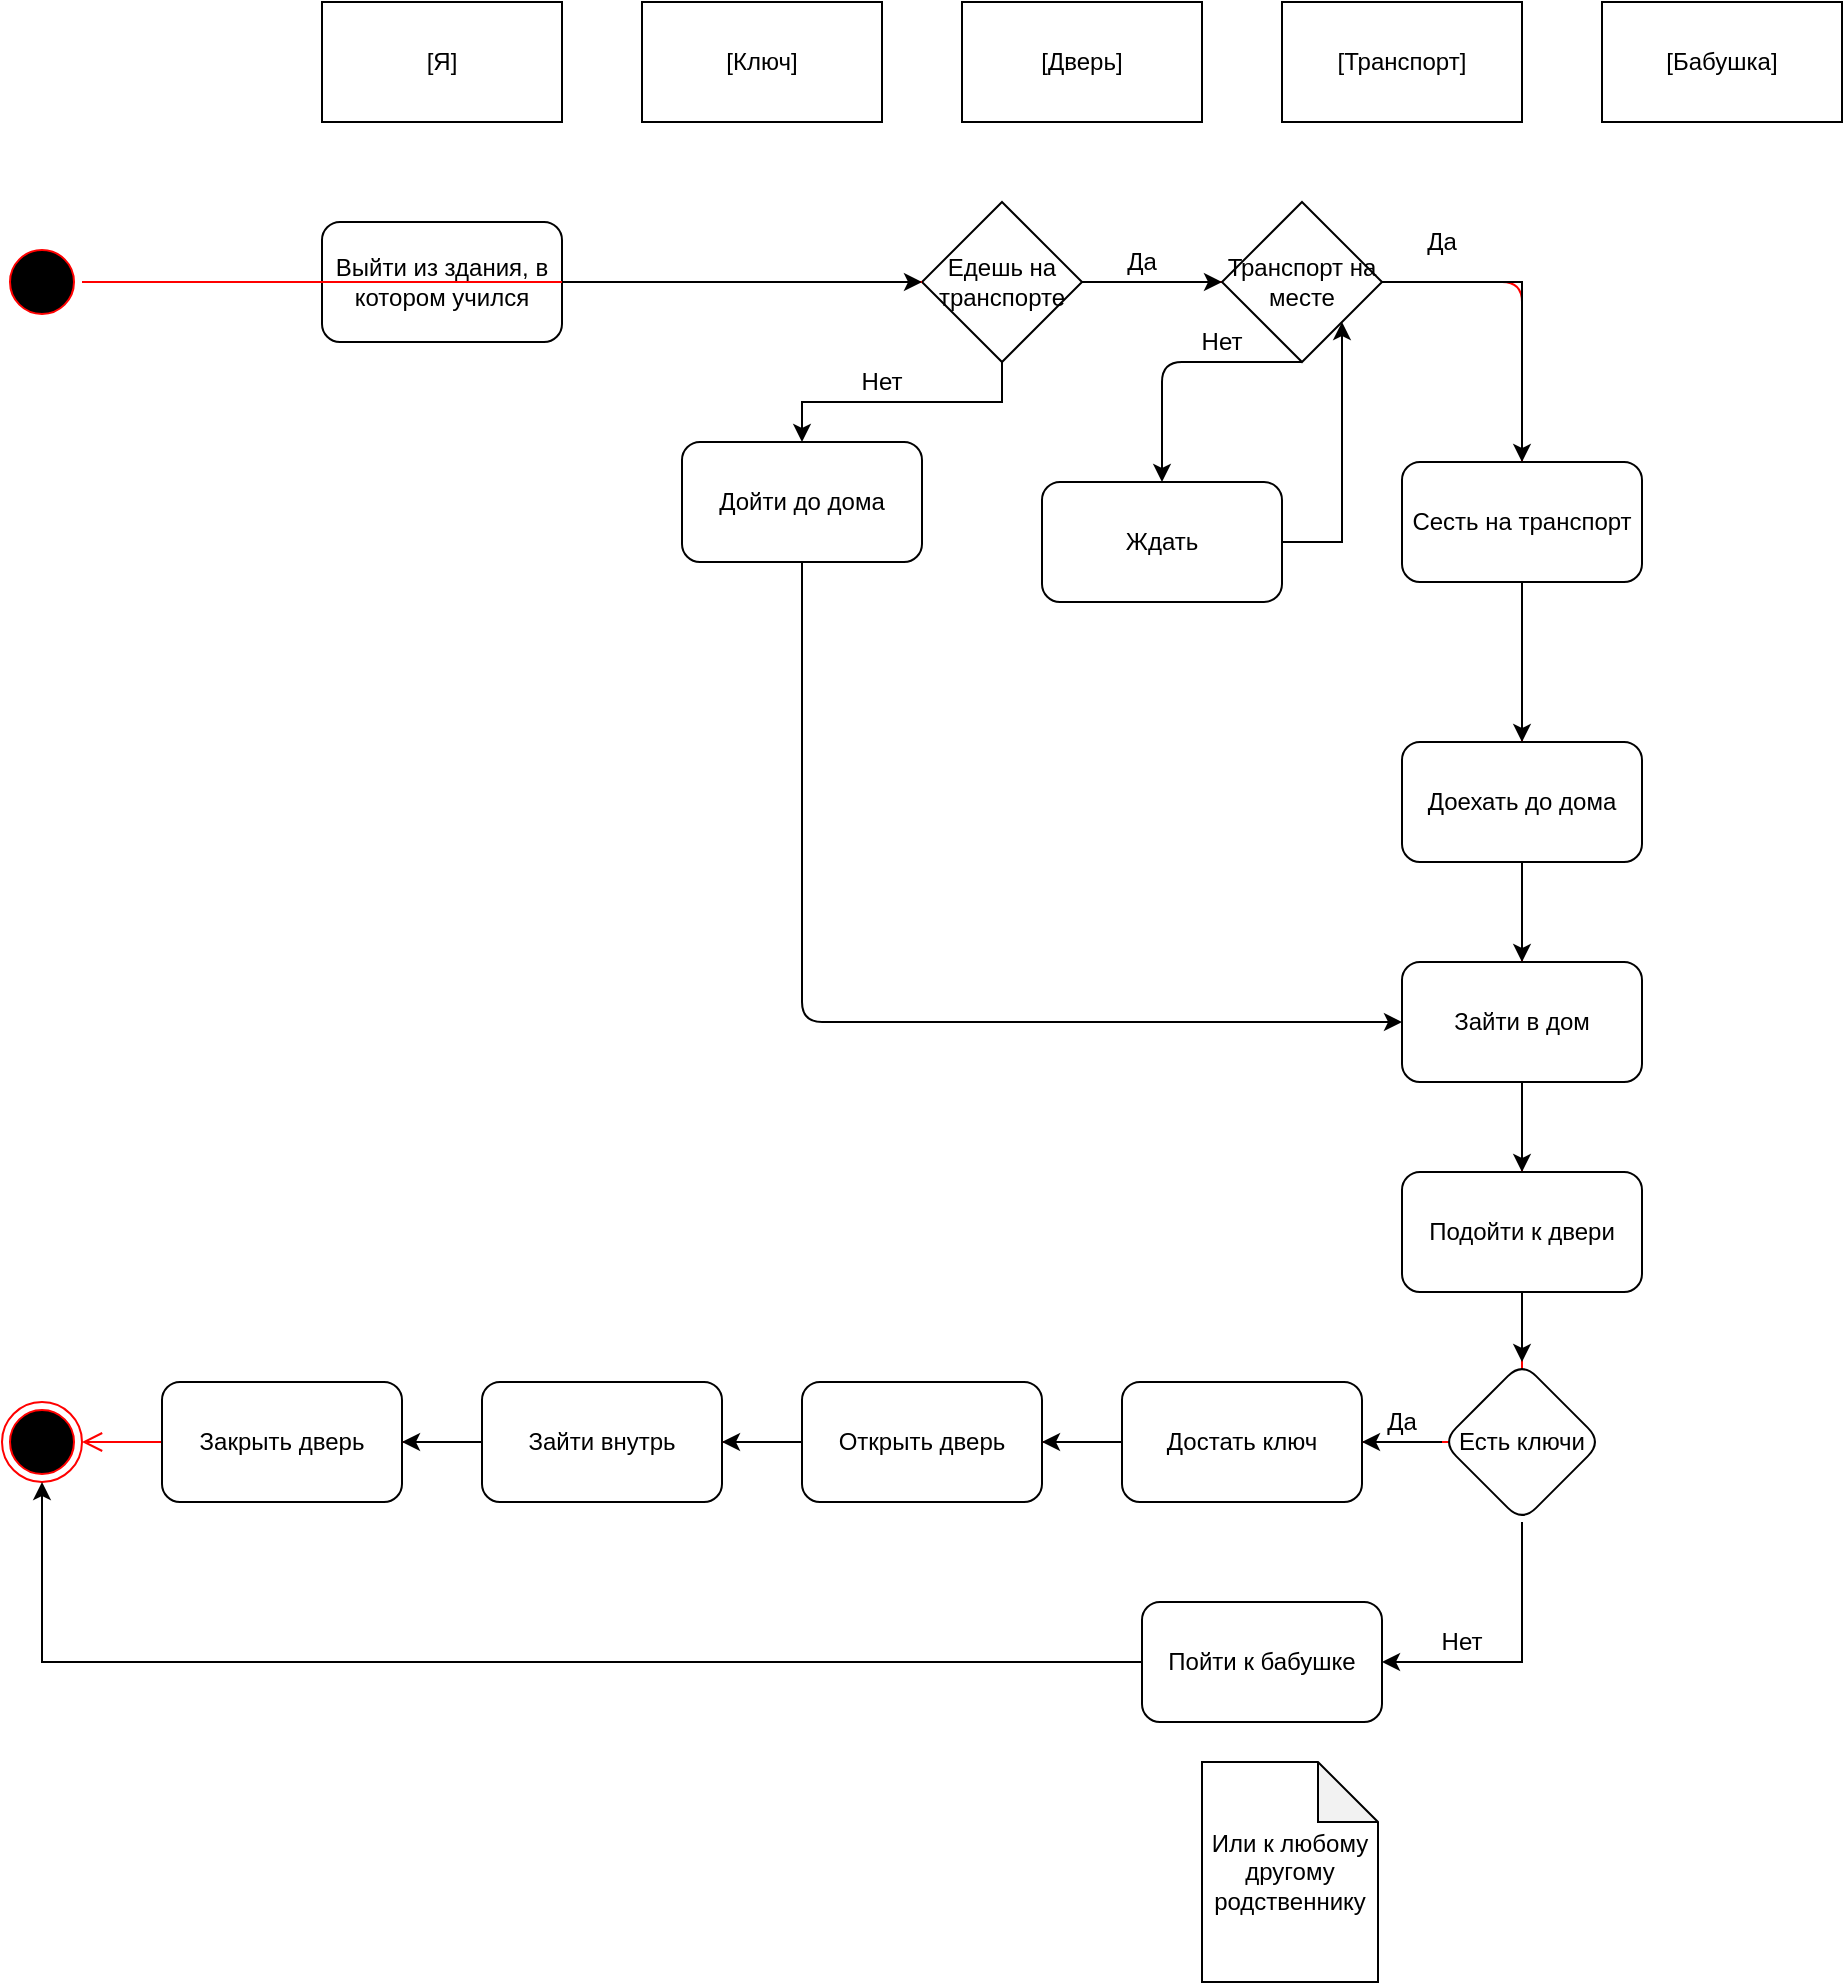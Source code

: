 <mxfile version="15.0.6" type="github">
  <diagram id="ICjM2WNMnIkS6W4uPm5E" name="Page-1">
    <mxGraphModel dx="2249" dy="794" grid="1" gridSize="10" guides="1" tooltips="1" connect="1" arrows="1" fold="1" page="1" pageScale="1" pageWidth="827" pageHeight="1169" math="0" shadow="0">
      <root>
        <mxCell id="0" />
        <mxCell id="1" parent="0" />
        <mxCell id="NvF1P_EfsN7aeIVcrB6s-1" value="" style="ellipse;html=1;shape=startState;fillColor=#000000;strokeColor=#ff0000;" vertex="1" parent="1">
          <mxGeometry x="-40" y="120" width="40" height="40" as="geometry" />
        </mxCell>
        <mxCell id="NvF1P_EfsN7aeIVcrB6s-2" value="" style="edgeStyle=orthogonalEdgeStyle;html=1;verticalAlign=bottom;endArrow=open;endSize=8;strokeColor=#ff0000;startArrow=none;" edge="1" source="NvF1P_EfsN7aeIVcrB6s-10" parent="1" target="NvF1P_EfsN7aeIVcrB6s-4">
          <mxGeometry relative="1" as="geometry">
            <mxPoint x="175" y="220" as="targetPoint" />
            <Array as="points">
              <mxPoint x="720" y="140" />
              <mxPoint x="720" y="720" />
              <mxPoint x="-20" y="720" />
            </Array>
          </mxGeometry>
        </mxCell>
        <mxCell id="NvF1P_EfsN7aeIVcrB6s-4" value="" style="ellipse;html=1;shape=endState;fillColor=#000000;strokeColor=#ff0000;" vertex="1" parent="1">
          <mxGeometry x="-40" y="700" width="40" height="40" as="geometry" />
        </mxCell>
        <mxCell id="NvF1P_EfsN7aeIVcrB6s-5" value="[Я]" style="rounded=0;whiteSpace=wrap;html=1;" vertex="1" parent="1">
          <mxGeometry x="120" width="120" height="60" as="geometry" />
        </mxCell>
        <mxCell id="NvF1P_EfsN7aeIVcrB6s-6" value="[Ключ]" style="rounded=0;whiteSpace=wrap;html=1;" vertex="1" parent="1">
          <mxGeometry x="280" width="120" height="60" as="geometry" />
        </mxCell>
        <mxCell id="NvF1P_EfsN7aeIVcrB6s-7" value="[Дверь]" style="rounded=0;whiteSpace=wrap;html=1;" vertex="1" parent="1">
          <mxGeometry x="440" width="120" height="60" as="geometry" />
        </mxCell>
        <mxCell id="NvF1P_EfsN7aeIVcrB6s-8" value="Выйти из здания, в котором учился" style="rounded=1;whiteSpace=wrap;html=1;" vertex="1" parent="1">
          <mxGeometry x="120" y="110" width="120" height="60" as="geometry" />
        </mxCell>
        <mxCell id="NvF1P_EfsN7aeIVcrB6s-13" value="" style="edgeStyle=orthogonalEdgeStyle;rounded=0;orthogonalLoop=1;jettySize=auto;html=1;" edge="1" parent="1" source="NvF1P_EfsN7aeIVcrB6s-10" target="NvF1P_EfsN7aeIVcrB6s-18">
          <mxGeometry relative="1" as="geometry">
            <mxPoint x="460" y="270" as="targetPoint" />
          </mxGeometry>
        </mxCell>
        <mxCell id="NvF1P_EfsN7aeIVcrB6s-17" value="" style="edgeStyle=orthogonalEdgeStyle;rounded=0;orthogonalLoop=1;jettySize=auto;html=1;" edge="1" parent="1" source="NvF1P_EfsN7aeIVcrB6s-10" target="NvF1P_EfsN7aeIVcrB6s-25">
          <mxGeometry relative="1" as="geometry">
            <mxPoint x="560" y="140" as="targetPoint" />
          </mxGeometry>
        </mxCell>
        <mxCell id="NvF1P_EfsN7aeIVcrB6s-10" value="Едешь на транспорте" style="rhombus;whiteSpace=wrap;html=1;" vertex="1" parent="1">
          <mxGeometry x="420" y="100" width="80" height="80" as="geometry" />
        </mxCell>
        <mxCell id="NvF1P_EfsN7aeIVcrB6s-11" value="" style="edgeStyle=orthogonalEdgeStyle;html=1;verticalAlign=bottom;endArrow=none;endSize=8;strokeColor=#ff0000;" edge="1" parent="1" source="NvF1P_EfsN7aeIVcrB6s-1" target="NvF1P_EfsN7aeIVcrB6s-10">
          <mxGeometry relative="1" as="geometry">
            <mxPoint x="200" y="650" as="targetPoint" />
            <mxPoint x="200" y="100" as="sourcePoint" />
            <Array as="points" />
          </mxGeometry>
        </mxCell>
        <mxCell id="NvF1P_EfsN7aeIVcrB6s-14" value="Да" style="text;html=1;strokeColor=none;fillColor=none;align=center;verticalAlign=middle;whiteSpace=wrap;rounded=0;" vertex="1" parent="1">
          <mxGeometry x="510" y="120" width="40" height="20" as="geometry" />
        </mxCell>
        <mxCell id="NvF1P_EfsN7aeIVcrB6s-18" value="Дойти до дома" style="rounded=1;whiteSpace=wrap;html=1;" vertex="1" parent="1">
          <mxGeometry x="300" y="220" width="120" height="60" as="geometry" />
        </mxCell>
        <mxCell id="NvF1P_EfsN7aeIVcrB6s-21" value="" style="edgeStyle=orthogonalEdgeStyle;rounded=0;orthogonalLoop=1;jettySize=auto;html=1;exitX=1;exitY=0.5;exitDx=0;exitDy=0;" edge="1" parent="1" source="NvF1P_EfsN7aeIVcrB6s-25" target="NvF1P_EfsN7aeIVcrB6s-20">
          <mxGeometry relative="1" as="geometry">
            <mxPoint x="620" y="170" as="sourcePoint" />
          </mxGeometry>
        </mxCell>
        <mxCell id="NvF1P_EfsN7aeIVcrB6s-24" value="" style="edgeStyle=orthogonalEdgeStyle;rounded=0;orthogonalLoop=1;jettySize=auto;html=1;" edge="1" parent="1" source="NvF1P_EfsN7aeIVcrB6s-20" target="NvF1P_EfsN7aeIVcrB6s-23">
          <mxGeometry relative="1" as="geometry" />
        </mxCell>
        <mxCell id="NvF1P_EfsN7aeIVcrB6s-20" value="Сесть на транспорт" style="whiteSpace=wrap;html=1;rounded=1;" vertex="1" parent="1">
          <mxGeometry x="660" y="230" width="120" height="60" as="geometry" />
        </mxCell>
        <mxCell id="NvF1P_EfsN7aeIVcrB6s-22" value="[Транспорт]" style="rounded=0;whiteSpace=wrap;html=1;" vertex="1" parent="1">
          <mxGeometry x="600" width="120" height="60" as="geometry" />
        </mxCell>
        <mxCell id="NvF1P_EfsN7aeIVcrB6s-23" value="Доехать до дома" style="whiteSpace=wrap;html=1;rounded=1;" vertex="1" parent="1">
          <mxGeometry x="660" y="370" width="120" height="60" as="geometry" />
        </mxCell>
        <mxCell id="NvF1P_EfsN7aeIVcrB6s-25" value="Транспорт на месте" style="rhombus;whiteSpace=wrap;html=1;" vertex="1" parent="1">
          <mxGeometry x="570" y="100" width="80" height="80" as="geometry" />
        </mxCell>
        <mxCell id="NvF1P_EfsN7aeIVcrB6s-26" value="Да" style="text;html=1;strokeColor=none;fillColor=none;align=center;verticalAlign=middle;whiteSpace=wrap;rounded=0;" vertex="1" parent="1">
          <mxGeometry x="660" y="110" width="40" height="20" as="geometry" />
        </mxCell>
        <mxCell id="NvF1P_EfsN7aeIVcrB6s-32" value="" style="edgeStyle=orthogonalEdgeStyle;rounded=0;orthogonalLoop=1;jettySize=auto;html=1;entryX=1;entryY=1;entryDx=0;entryDy=0;" edge="1" parent="1" source="NvF1P_EfsN7aeIVcrB6s-28" target="NvF1P_EfsN7aeIVcrB6s-25">
          <mxGeometry relative="1" as="geometry">
            <mxPoint x="400" y="270" as="targetPoint" />
            <Array as="points">
              <mxPoint x="630" y="270" />
            </Array>
          </mxGeometry>
        </mxCell>
        <mxCell id="NvF1P_EfsN7aeIVcrB6s-28" value="Ждать" style="rounded=1;whiteSpace=wrap;html=1;" vertex="1" parent="1">
          <mxGeometry x="480" y="240" width="120" height="60" as="geometry" />
        </mxCell>
        <mxCell id="NvF1P_EfsN7aeIVcrB6s-29" value="" style="endArrow=classic;html=1;exitX=0.5;exitY=1;exitDx=0;exitDy=0;entryX=0.5;entryY=0;entryDx=0;entryDy=0;" edge="1" parent="1" source="NvF1P_EfsN7aeIVcrB6s-25" target="NvF1P_EfsN7aeIVcrB6s-28">
          <mxGeometry width="50" height="50" relative="1" as="geometry">
            <mxPoint x="390" y="310" as="sourcePoint" />
            <mxPoint x="440" y="260" as="targetPoint" />
            <Array as="points">
              <mxPoint x="540" y="180" />
            </Array>
          </mxGeometry>
        </mxCell>
        <mxCell id="NvF1P_EfsN7aeIVcrB6s-30" value="Нет" style="text;html=1;strokeColor=none;fillColor=none;align=center;verticalAlign=middle;whiteSpace=wrap;rounded=0;" vertex="1" parent="1">
          <mxGeometry x="550" y="160" width="40" height="20" as="geometry" />
        </mxCell>
        <mxCell id="NvF1P_EfsN7aeIVcrB6s-37" value="" style="edgeStyle=orthogonalEdgeStyle;rounded=0;orthogonalLoop=1;jettySize=auto;html=1;" edge="1" parent="1" source="NvF1P_EfsN7aeIVcrB6s-33" target="NvF1P_EfsN7aeIVcrB6s-36">
          <mxGeometry relative="1" as="geometry" />
        </mxCell>
        <mxCell id="NvF1P_EfsN7aeIVcrB6s-33" value="Зайти в дом" style="rounded=1;whiteSpace=wrap;html=1;" vertex="1" parent="1">
          <mxGeometry x="660" y="480" width="120" height="60" as="geometry" />
        </mxCell>
        <mxCell id="NvF1P_EfsN7aeIVcrB6s-34" value="" style="endArrow=classic;html=1;exitX=0.5;exitY=1;exitDx=0;exitDy=0;entryX=0.5;entryY=0;entryDx=0;entryDy=0;" edge="1" parent="1" source="NvF1P_EfsN7aeIVcrB6s-23" target="NvF1P_EfsN7aeIVcrB6s-33">
          <mxGeometry width="50" height="50" relative="1" as="geometry">
            <mxPoint x="390" y="410" as="sourcePoint" />
            <mxPoint x="440" y="360" as="targetPoint" />
          </mxGeometry>
        </mxCell>
        <mxCell id="NvF1P_EfsN7aeIVcrB6s-35" value="" style="endArrow=classic;html=1;exitX=0.5;exitY=1;exitDx=0;exitDy=0;entryX=0;entryY=0.5;entryDx=0;entryDy=0;" edge="1" parent="1" source="NvF1P_EfsN7aeIVcrB6s-18" target="NvF1P_EfsN7aeIVcrB6s-33">
          <mxGeometry width="50" height="50" relative="1" as="geometry">
            <mxPoint x="390" y="410" as="sourcePoint" />
            <mxPoint x="440" y="360" as="targetPoint" />
            <Array as="points">
              <mxPoint x="360" y="510" />
            </Array>
          </mxGeometry>
        </mxCell>
        <mxCell id="NvF1P_EfsN7aeIVcrB6s-53" value="" style="edgeStyle=orthogonalEdgeStyle;rounded=0;orthogonalLoop=1;jettySize=auto;html=1;" edge="1" parent="1" source="NvF1P_EfsN7aeIVcrB6s-36" target="NvF1P_EfsN7aeIVcrB6s-52">
          <mxGeometry relative="1" as="geometry" />
        </mxCell>
        <mxCell id="NvF1P_EfsN7aeIVcrB6s-36" value="Подойти к двери" style="whiteSpace=wrap;html=1;rounded=1;" vertex="1" parent="1">
          <mxGeometry x="660" y="585" width="120" height="60" as="geometry" />
        </mxCell>
        <mxCell id="NvF1P_EfsN7aeIVcrB6s-41" value="" style="edgeStyle=orthogonalEdgeStyle;rounded=0;orthogonalLoop=1;jettySize=auto;html=1;" edge="1" parent="1" source="NvF1P_EfsN7aeIVcrB6s-38" target="NvF1P_EfsN7aeIVcrB6s-40">
          <mxGeometry relative="1" as="geometry" />
        </mxCell>
        <mxCell id="NvF1P_EfsN7aeIVcrB6s-38" value="Достать ключ" style="whiteSpace=wrap;html=1;rounded=1;" vertex="1" parent="1">
          <mxGeometry x="520" y="690" width="120" height="60" as="geometry" />
        </mxCell>
        <mxCell id="NvF1P_EfsN7aeIVcrB6s-44" value="" style="edgeStyle=orthogonalEdgeStyle;rounded=0;orthogonalLoop=1;jettySize=auto;html=1;" edge="1" parent="1" source="NvF1P_EfsN7aeIVcrB6s-40" target="NvF1P_EfsN7aeIVcrB6s-43">
          <mxGeometry relative="1" as="geometry" />
        </mxCell>
        <mxCell id="NvF1P_EfsN7aeIVcrB6s-40" value="Открыть дверь" style="rounded=1;whiteSpace=wrap;html=1;" vertex="1" parent="1">
          <mxGeometry x="360" y="690" width="120" height="60" as="geometry" />
        </mxCell>
        <mxCell id="NvF1P_EfsN7aeIVcrB6s-46" value="" style="edgeStyle=orthogonalEdgeStyle;rounded=0;orthogonalLoop=1;jettySize=auto;html=1;" edge="1" parent="1" source="NvF1P_EfsN7aeIVcrB6s-43" target="NvF1P_EfsN7aeIVcrB6s-45">
          <mxGeometry relative="1" as="geometry" />
        </mxCell>
        <mxCell id="NvF1P_EfsN7aeIVcrB6s-43" value="Зайти внутрь" style="whiteSpace=wrap;html=1;rounded=1;" vertex="1" parent="1">
          <mxGeometry x="200" y="690" width="120" height="60" as="geometry" />
        </mxCell>
        <mxCell id="NvF1P_EfsN7aeIVcrB6s-45" value="Закрыть дверь" style="rounded=1;whiteSpace=wrap;html=1;" vertex="1" parent="1">
          <mxGeometry x="40" y="690" width="120" height="60" as="geometry" />
        </mxCell>
        <mxCell id="NvF1P_EfsN7aeIVcrB6s-50" value="Нет" style="text;html=1;strokeColor=none;fillColor=none;align=center;verticalAlign=middle;whiteSpace=wrap;rounded=0;" vertex="1" parent="1">
          <mxGeometry x="380" y="180" width="40" height="20" as="geometry" />
        </mxCell>
        <mxCell id="NvF1P_EfsN7aeIVcrB6s-51" value="" style="endArrow=classic;html=1;exitX=1;exitY=0.5;exitDx=0;exitDy=0;entryX=0;entryY=0.5;entryDx=0;entryDy=0;" edge="1" parent="1" source="NvF1P_EfsN7aeIVcrB6s-8" target="NvF1P_EfsN7aeIVcrB6s-10">
          <mxGeometry width="50" height="50" relative="1" as="geometry">
            <mxPoint x="390" y="410" as="sourcePoint" />
            <mxPoint x="440" y="360" as="targetPoint" />
          </mxGeometry>
        </mxCell>
        <mxCell id="NvF1P_EfsN7aeIVcrB6s-58" value="" style="edgeStyle=orthogonalEdgeStyle;rounded=0;orthogonalLoop=1;jettySize=auto;html=1;" edge="1" parent="1" source="NvF1P_EfsN7aeIVcrB6s-52" target="NvF1P_EfsN7aeIVcrB6s-57">
          <mxGeometry relative="1" as="geometry">
            <Array as="points">
              <mxPoint x="720" y="830" />
            </Array>
          </mxGeometry>
        </mxCell>
        <mxCell id="NvF1P_EfsN7aeIVcrB6s-52" value="Есть ключи" style="rhombus;whiteSpace=wrap;html=1;rounded=1;" vertex="1" parent="1">
          <mxGeometry x="680" y="680" width="80" height="80" as="geometry" />
        </mxCell>
        <mxCell id="NvF1P_EfsN7aeIVcrB6s-54" value="" style="endArrow=classic;html=1;exitX=0;exitY=0.5;exitDx=0;exitDy=0;entryX=1;entryY=0.5;entryDx=0;entryDy=0;" edge="1" parent="1" source="NvF1P_EfsN7aeIVcrB6s-52" target="NvF1P_EfsN7aeIVcrB6s-38">
          <mxGeometry width="50" height="50" relative="1" as="geometry">
            <mxPoint x="390" y="710" as="sourcePoint" />
            <mxPoint x="440" y="660" as="targetPoint" />
          </mxGeometry>
        </mxCell>
        <mxCell id="NvF1P_EfsN7aeIVcrB6s-55" value="Да" style="text;html=1;strokeColor=none;fillColor=none;align=center;verticalAlign=middle;whiteSpace=wrap;rounded=0;" vertex="1" parent="1">
          <mxGeometry x="640" y="700" width="40" height="20" as="geometry" />
        </mxCell>
        <mxCell id="NvF1P_EfsN7aeIVcrB6s-60" value="" style="edgeStyle=orthogonalEdgeStyle;rounded=0;orthogonalLoop=1;jettySize=auto;html=1;entryX=0.5;entryY=1;entryDx=0;entryDy=0;" edge="1" parent="1" source="NvF1P_EfsN7aeIVcrB6s-57" target="NvF1P_EfsN7aeIVcrB6s-4">
          <mxGeometry relative="1" as="geometry">
            <mxPoint x="590" y="940" as="targetPoint" />
          </mxGeometry>
        </mxCell>
        <mxCell id="NvF1P_EfsN7aeIVcrB6s-57" value="Пойти к бабушке" style="whiteSpace=wrap;html=1;rounded=1;" vertex="1" parent="1">
          <mxGeometry x="530" y="800" width="120" height="60" as="geometry" />
        </mxCell>
        <mxCell id="NvF1P_EfsN7aeIVcrB6s-61" value="Нет" style="text;html=1;strokeColor=none;fillColor=none;align=center;verticalAlign=middle;whiteSpace=wrap;rounded=0;" vertex="1" parent="1">
          <mxGeometry x="670" y="810" width="40" height="20" as="geometry" />
        </mxCell>
        <mxCell id="NvF1P_EfsN7aeIVcrB6s-62" value="[Бабушка]" style="rounded=0;whiteSpace=wrap;html=1;" vertex="1" parent="1">
          <mxGeometry x="760" width="120" height="60" as="geometry" />
        </mxCell>
        <mxCell id="NvF1P_EfsN7aeIVcrB6s-63" value="Или к любому другому родственнику" style="shape=note;whiteSpace=wrap;html=1;backgroundOutline=1;darkOpacity=0.05;" vertex="1" parent="1">
          <mxGeometry x="560" y="880" width="88" height="110" as="geometry" />
        </mxCell>
      </root>
    </mxGraphModel>
  </diagram>
</mxfile>
